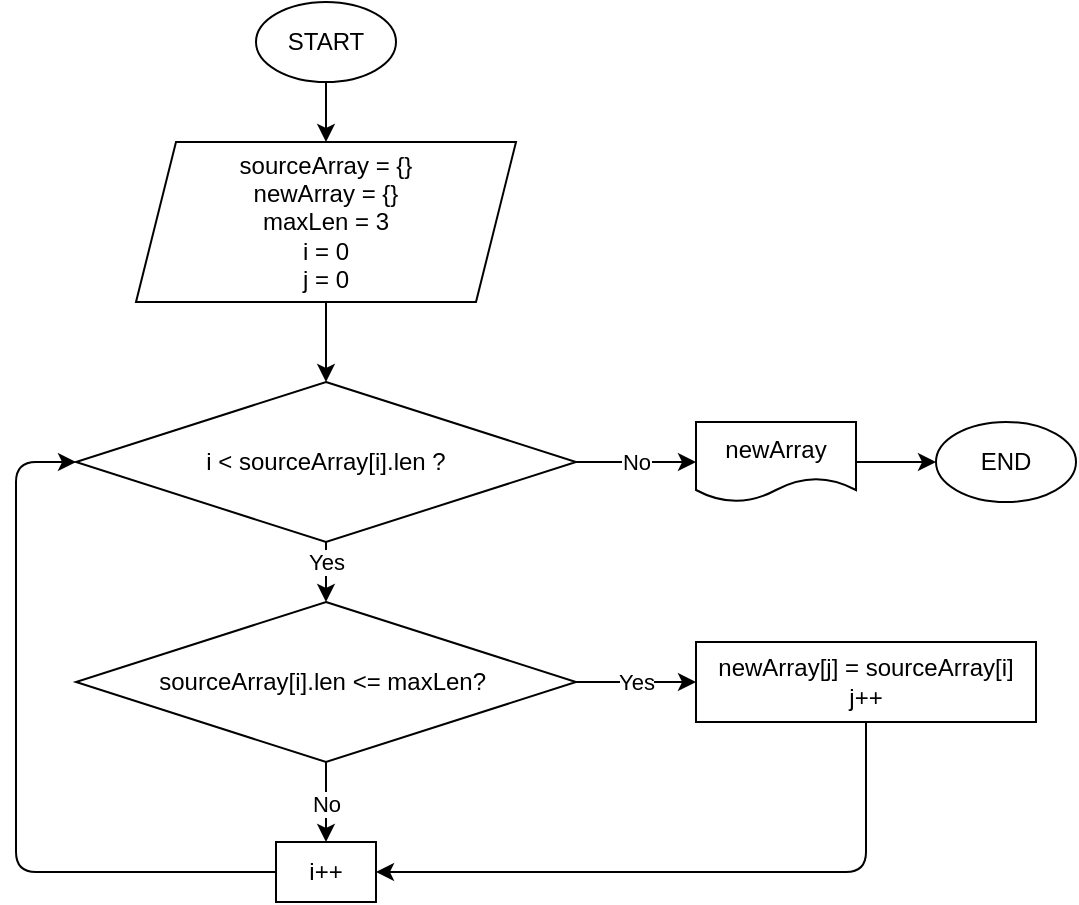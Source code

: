 <mxfile>
    <diagram id="Xq30mKAv2xwjatCmazU5" name="Page-1">
        <mxGraphModel dx="838" dy="679" grid="1" gridSize="10" guides="1" tooltips="1" connect="1" arrows="1" fold="1" page="1" pageScale="1" pageWidth="827" pageHeight="1169" math="0" shadow="0">
            <root>
                <mxCell id="0"/>
                <mxCell id="1" parent="0"/>
                <mxCell id="6" value="" style="edgeStyle=none;html=1;" edge="1" parent="1" source="2" target="4">
                    <mxGeometry relative="1" as="geometry"/>
                </mxCell>
                <mxCell id="2" value="START" style="ellipse;whiteSpace=wrap;html=1;" vertex="1" parent="1">
                    <mxGeometry x="240" y="40" width="70" height="40" as="geometry"/>
                </mxCell>
                <mxCell id="3" value="END" style="ellipse;whiteSpace=wrap;html=1;" vertex="1" parent="1">
                    <mxGeometry x="580" y="250" width="70" height="40" as="geometry"/>
                </mxCell>
                <mxCell id="21" value="" style="edgeStyle=none;html=1;" edge="1" parent="1" source="4" target="20">
                    <mxGeometry relative="1" as="geometry"/>
                </mxCell>
                <mxCell id="4" value="sourceArray = {}&lt;br&gt;newArray = {}&lt;br&gt;maxLen = 3&lt;br&gt;i = 0&lt;br&gt;j = 0" style="shape=parallelogram;perimeter=parallelogramPerimeter;whiteSpace=wrap;html=1;fixedSize=1;" vertex="1" parent="1">
                    <mxGeometry x="180" y="110" width="190" height="80" as="geometry"/>
                </mxCell>
                <mxCell id="12" value="" style="edgeStyle=none;html=1;" edge="1" parent="1" source="9" target="11">
                    <mxGeometry relative="1" as="geometry"/>
                </mxCell>
                <mxCell id="17" value="No" style="edgeLabel;html=1;align=center;verticalAlign=middle;resizable=0;points=[];" vertex="1" connectable="0" parent="12">
                    <mxGeometry x="-0.484" y="1" relative="1" as="geometry">
                        <mxPoint x="-1" y="10" as="offset"/>
                    </mxGeometry>
                </mxCell>
                <mxCell id="15" value="" style="edgeStyle=none;html=1;" edge="1" parent="1" source="9" target="14">
                    <mxGeometry relative="1" as="geometry"/>
                </mxCell>
                <mxCell id="16" value="Yes" style="edgeLabel;html=1;align=center;verticalAlign=middle;resizable=0;points=[];" vertex="1" connectable="0" parent="15">
                    <mxGeometry x="-0.34" y="-2" relative="1" as="geometry">
                        <mxPoint x="10" y="-2" as="offset"/>
                    </mxGeometry>
                </mxCell>
                <mxCell id="9" value="sourceArray[i].len &amp;lt;= maxLen?&amp;nbsp;" style="rhombus;whiteSpace=wrap;html=1;" vertex="1" parent="1">
                    <mxGeometry x="150" y="340" width="250" height="80" as="geometry"/>
                </mxCell>
                <mxCell id="11" value="i++" style="whiteSpace=wrap;html=1;" vertex="1" parent="1">
                    <mxGeometry x="250" y="460" width="50" height="30" as="geometry"/>
                </mxCell>
                <mxCell id="18" style="edgeStyle=none;html=1;exitX=0.5;exitY=1;exitDx=0;exitDy=0;entryX=1;entryY=0.5;entryDx=0;entryDy=0;" edge="1" parent="1" source="14" target="11">
                    <mxGeometry relative="1" as="geometry">
                        <Array as="points">
                            <mxPoint x="545" y="475"/>
                        </Array>
                    </mxGeometry>
                </mxCell>
                <mxCell id="14" value="newArray[j] = sourceArray[i]&lt;br&gt;j++" style="whiteSpace=wrap;html=1;" vertex="1" parent="1">
                    <mxGeometry x="460" y="360" width="170" height="40" as="geometry"/>
                </mxCell>
                <mxCell id="22" value="" style="edgeStyle=none;html=1;" edge="1" parent="1" source="20" target="9">
                    <mxGeometry relative="1" as="geometry"/>
                </mxCell>
                <mxCell id="27" value="Yes" style="edgeLabel;html=1;align=center;verticalAlign=middle;resizable=0;points=[];" vertex="1" connectable="0" parent="22">
                    <mxGeometry x="-0.463" relative="1" as="geometry">
                        <mxPoint y="2" as="offset"/>
                    </mxGeometry>
                </mxCell>
                <mxCell id="25" value="" style="edgeStyle=none;html=1;" edge="1" parent="1" source="20" target="24">
                    <mxGeometry relative="1" as="geometry"/>
                </mxCell>
                <mxCell id="26" value="No" style="edgeLabel;html=1;align=center;verticalAlign=middle;resizable=0;points=[];" vertex="1" connectable="0" parent="25">
                    <mxGeometry x="0.431" y="2" relative="1" as="geometry">
                        <mxPoint x="-13" y="2" as="offset"/>
                    </mxGeometry>
                </mxCell>
                <mxCell id="20" value="i &amp;lt; sourceArray[i].len ?" style="rhombus;whiteSpace=wrap;html=1;" vertex="1" parent="1">
                    <mxGeometry x="150" y="230" width="250" height="80" as="geometry"/>
                </mxCell>
                <mxCell id="23" style="edgeStyle=none;html=1;exitX=0;exitY=0.5;exitDx=0;exitDy=0;entryX=0;entryY=0.5;entryDx=0;entryDy=0;" edge="1" parent="1" source="11" target="20">
                    <mxGeometry relative="1" as="geometry">
                        <mxPoint x="250" y="475" as="sourcePoint"/>
                        <mxPoint x="150" y="270" as="targetPoint"/>
                        <Array as="points">
                            <mxPoint x="120" y="475"/>
                            <mxPoint x="120" y="270"/>
                        </Array>
                    </mxGeometry>
                </mxCell>
                <mxCell id="28" value="" style="edgeStyle=none;html=1;" edge="1" parent="1" source="24" target="3">
                    <mxGeometry relative="1" as="geometry"/>
                </mxCell>
                <mxCell id="24" value="newArray" style="shape=document;whiteSpace=wrap;html=1;boundedLbl=1;" vertex="1" parent="1">
                    <mxGeometry x="460" y="250" width="80" height="40" as="geometry"/>
                </mxCell>
            </root>
        </mxGraphModel>
    </diagram>
</mxfile>